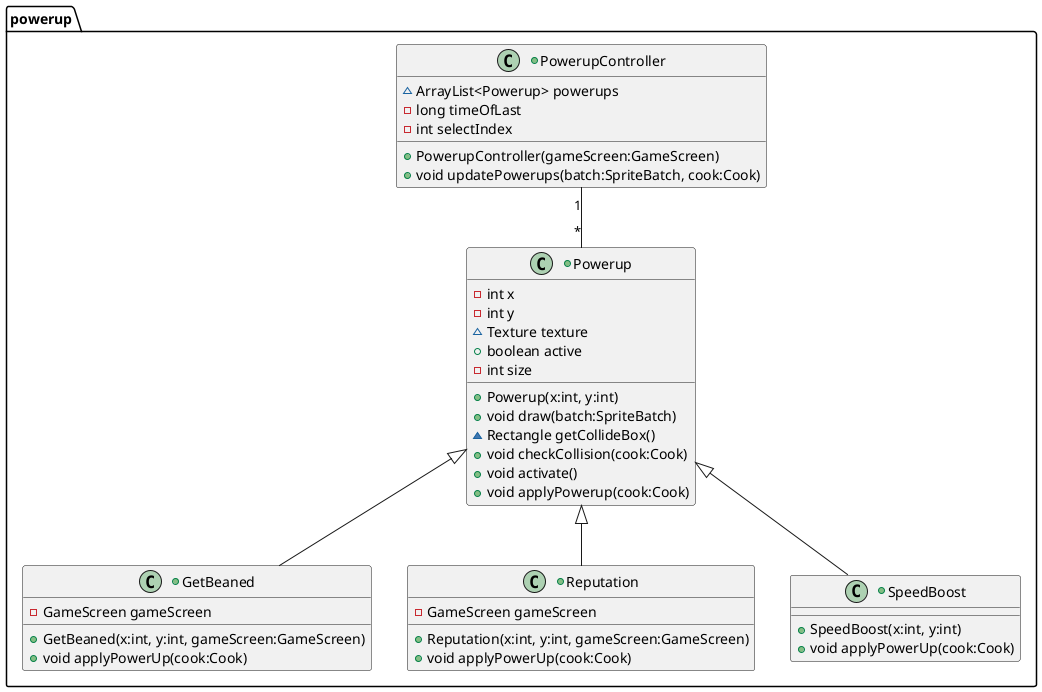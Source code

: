 @startuml
'https://plantuml.com/class-diagram

package "powerup"{

PowerupController "1" -- "*" Powerup

+class GetBeaned extends Powerup{
-GameScreen gameScreen
+GetBeaned(x:int, y:int, gameScreen:GameScreen)
+void applyPowerUp(cook:Cook)
}

+class Powerup{
-int x
-int y
~Texture texture
+boolean active
-int size
+Powerup(x:int, y:int)
+void draw(batch:SpriteBatch)
~Rectangle getCollideBox()
+void checkCollision(cook:Cook)
+void activate()
+void applyPowerup(cook:Cook)
}

+class PowerupController{
~ArrayList<Powerup> powerups
-long timeOfLast
-int selectIndex
+PowerupController(gameScreen:GameScreen)
+void updatePowerups(batch:SpriteBatch, cook:Cook)
}

+class Reputation extends Powerup{
-GameScreen gameScreen
+Reputation(x:int, y:int, gameScreen:GameScreen)
+void applyPowerUp(cook:Cook)
}

+class SpeedBoost extends Powerup{
+SpeedBoost(x:int, y:int)
+void applyPowerUp(cook:Cook)
}

}

@enduml